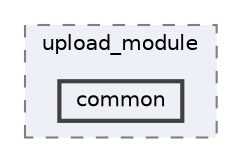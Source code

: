 digraph "/Users/michellmonroy/Documents/dev-glider/glider/src/upload_module/common"
{
 // LATEX_PDF_SIZE
  bgcolor="transparent";
  edge [fontname=Helvetica,fontsize=10,labelfontname=Helvetica,labelfontsize=10];
  node [fontname=Helvetica,fontsize=10,shape=box,height=0.2,width=0.4];
  compound=true
  subgraph clusterdir_a01c5af79a51603c4d38b3d07ebf014a {
    graph [ bgcolor="#edf0f7", pencolor="grey50", label="upload_module", fontname=Helvetica,fontsize=10 style="filled,dashed", URL="dir_a01c5af79a51603c4d38b3d07ebf014a.html",tooltip=""]
  dir_52a6b400aac3ced2bf6d774b8fb4cae3 [label="common", fillcolor="#edf0f7", color="grey25", style="filled,bold", URL="dir_52a6b400aac3ced2bf6d774b8fb4cae3.html",tooltip=""];
  }
}
